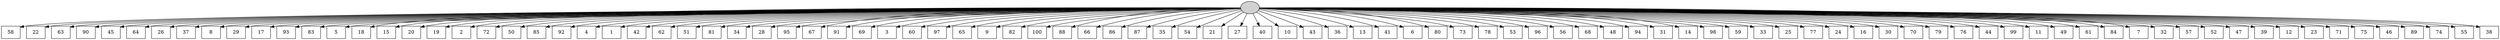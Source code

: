 digraph G {
0[style=filled, fillcolor=grey82, label=""];
1[shape=box,style=filled, fillcolor=white,label="58\n"];
2[shape=box,style=filled, fillcolor=white,label="22\n"];
3[shape=box,style=filled, fillcolor=white,label="63\n"];
4[shape=box,style=filled, fillcolor=white,label="90\n"];
5[shape=box,style=filled, fillcolor=white,label="45\n"];
6[shape=box,style=filled, fillcolor=white,label="64\n"];
7[shape=box,style=filled, fillcolor=white,label="26\n"];
8[shape=box,style=filled, fillcolor=white,label="37\n"];
9[shape=box,style=filled, fillcolor=white,label="8\n"];
10[shape=box,style=filled, fillcolor=white,label="29\n"];
11[shape=box,style=filled, fillcolor=white,label="17\n"];
12[shape=box,style=filled, fillcolor=white,label="93\n"];
13[shape=box,style=filled, fillcolor=white,label="83\n"];
14[shape=box,style=filled, fillcolor=white,label="5\n"];
15[shape=box,style=filled, fillcolor=white,label="18\n"];
16[shape=box,style=filled, fillcolor=white,label="15\n"];
17[shape=box,style=filled, fillcolor=white,label="20\n"];
18[shape=box,style=filled, fillcolor=white,label="19\n"];
19[shape=box,style=filled, fillcolor=white,label="2\n"];
20[shape=box,style=filled, fillcolor=white,label="72\n"];
21[shape=box,style=filled, fillcolor=white,label="50\n"];
22[shape=box,style=filled, fillcolor=white,label="85\n"];
23[shape=box,style=filled, fillcolor=white,label="92\n"];
24[shape=box,style=filled, fillcolor=white,label="4\n"];
25[shape=box,style=filled, fillcolor=white,label="1\n"];
26[shape=box,style=filled, fillcolor=white,label="42\n"];
27[shape=box,style=filled, fillcolor=white,label="62\n"];
28[shape=box,style=filled, fillcolor=white,label="51\n"];
29[shape=box,style=filled, fillcolor=white,label="81\n"];
30[shape=box,style=filled, fillcolor=white,label="34\n"];
31[shape=box,style=filled, fillcolor=white,label="28\n"];
32[shape=box,style=filled, fillcolor=white,label="95\n"];
33[shape=box,style=filled, fillcolor=white,label="67\n"];
34[shape=box,style=filled, fillcolor=white,label="91\n"];
35[shape=box,style=filled, fillcolor=white,label="69\n"];
36[shape=box,style=filled, fillcolor=white,label="3\n"];
37[shape=box,style=filled, fillcolor=white,label="60\n"];
38[shape=box,style=filled, fillcolor=white,label="97\n"];
39[shape=box,style=filled, fillcolor=white,label="65\n"];
40[shape=box,style=filled, fillcolor=white,label="9\n"];
41[shape=box,style=filled, fillcolor=white,label="82\n"];
42[shape=box,style=filled, fillcolor=white,label="100\n"];
43[shape=box,style=filled, fillcolor=white,label="88\n"];
44[shape=box,style=filled, fillcolor=white,label="66\n"];
45[shape=box,style=filled, fillcolor=white,label="86\n"];
46[shape=box,style=filled, fillcolor=white,label="87\n"];
47[shape=box,style=filled, fillcolor=white,label="35\n"];
48[shape=box,style=filled, fillcolor=white,label="54\n"];
49[shape=box,style=filled, fillcolor=white,label="21\n"];
50[shape=box,style=filled, fillcolor=white,label="27\n"];
51[shape=box,style=filled, fillcolor=white,label="40\n"];
52[shape=box,style=filled, fillcolor=white,label="10\n"];
53[shape=box,style=filled, fillcolor=white,label="43\n"];
54[shape=box,style=filled, fillcolor=white,label="36\n"];
55[shape=box,style=filled, fillcolor=white,label="13\n"];
56[shape=box,style=filled, fillcolor=white,label="41\n"];
57[shape=box,style=filled, fillcolor=white,label="6\n"];
58[shape=box,style=filled, fillcolor=white,label="80\n"];
59[shape=box,style=filled, fillcolor=white,label="73\n"];
60[shape=box,style=filled, fillcolor=white,label="78\n"];
61[shape=box,style=filled, fillcolor=white,label="53\n"];
62[shape=box,style=filled, fillcolor=white,label="96\n"];
63[shape=box,style=filled, fillcolor=white,label="56\n"];
64[shape=box,style=filled, fillcolor=white,label="68\n"];
65[shape=box,style=filled, fillcolor=white,label="48\n"];
66[shape=box,style=filled, fillcolor=white,label="94\n"];
67[shape=box,style=filled, fillcolor=white,label="31\n"];
68[shape=box,style=filled, fillcolor=white,label="14\n"];
69[shape=box,style=filled, fillcolor=white,label="98\n"];
70[shape=box,style=filled, fillcolor=white,label="59\n"];
71[shape=box,style=filled, fillcolor=white,label="33\n"];
72[shape=box,style=filled, fillcolor=white,label="25\n"];
73[shape=box,style=filled, fillcolor=white,label="77\n"];
74[shape=box,style=filled, fillcolor=white,label="24\n"];
75[shape=box,style=filled, fillcolor=white,label="16\n"];
76[shape=box,style=filled, fillcolor=white,label="30\n"];
77[shape=box,style=filled, fillcolor=white,label="70\n"];
78[shape=box,style=filled, fillcolor=white,label="79\n"];
79[shape=box,style=filled, fillcolor=white,label="76\n"];
80[shape=box,style=filled, fillcolor=white,label="44\n"];
81[shape=box,style=filled, fillcolor=white,label="99\n"];
82[shape=box,style=filled, fillcolor=white,label="11\n"];
83[shape=box,style=filled, fillcolor=white,label="49\n"];
84[shape=box,style=filled, fillcolor=white,label="61\n"];
85[shape=box,style=filled, fillcolor=white,label="84\n"];
86[shape=box,style=filled, fillcolor=white,label="7\n"];
87[shape=box,style=filled, fillcolor=white,label="32\n"];
88[shape=box,style=filled, fillcolor=white,label="57\n"];
89[shape=box,style=filled, fillcolor=white,label="52\n"];
90[shape=box,style=filled, fillcolor=white,label="47\n"];
91[shape=box,style=filled, fillcolor=white,label="39\n"];
92[shape=box,style=filled, fillcolor=white,label="12\n"];
93[shape=box,style=filled, fillcolor=white,label="23\n"];
94[shape=box,style=filled, fillcolor=white,label="71\n"];
95[shape=box,style=filled, fillcolor=white,label="75\n"];
96[shape=box,style=filled, fillcolor=white,label="46\n"];
97[shape=box,style=filled, fillcolor=white,label="89\n"];
98[shape=box,style=filled, fillcolor=white,label="74\n"];
99[shape=box,style=filled, fillcolor=white,label="55\n"];
100[shape=box,style=filled, fillcolor=white,label="38\n"];
0->1 ;
0->2 ;
0->3 ;
0->4 ;
0->5 ;
0->6 ;
0->7 ;
0->8 ;
0->9 ;
0->10 ;
0->11 ;
0->12 ;
0->13 ;
0->14 ;
0->15 ;
0->16 ;
0->17 ;
0->18 ;
0->19 ;
0->20 ;
0->21 ;
0->22 ;
0->23 ;
0->24 ;
0->25 ;
0->26 ;
0->27 ;
0->28 ;
0->29 ;
0->30 ;
0->31 ;
0->32 ;
0->33 ;
0->34 ;
0->35 ;
0->36 ;
0->37 ;
0->38 ;
0->39 ;
0->40 ;
0->41 ;
0->42 ;
0->43 ;
0->44 ;
0->45 ;
0->46 ;
0->47 ;
0->48 ;
0->49 ;
0->50 ;
0->51 ;
0->52 ;
0->53 ;
0->54 ;
0->55 ;
0->56 ;
0->57 ;
0->58 ;
0->59 ;
0->60 ;
0->61 ;
0->62 ;
0->63 ;
0->64 ;
0->65 ;
0->66 ;
0->67 ;
0->68 ;
0->69 ;
0->70 ;
0->71 ;
0->72 ;
0->73 ;
0->74 ;
0->75 ;
0->76 ;
0->77 ;
0->78 ;
0->79 ;
0->80 ;
0->81 ;
0->82 ;
0->83 ;
0->84 ;
0->85 ;
0->86 ;
0->87 ;
0->88 ;
0->89 ;
0->90 ;
0->91 ;
0->92 ;
0->93 ;
0->94 ;
0->95 ;
0->96 ;
0->97 ;
0->98 ;
0->99 ;
0->100 ;
}
